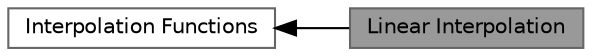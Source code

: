 digraph "Linear Interpolation"
{
 // LATEX_PDF_SIZE
  bgcolor="transparent";
  edge [fontname=Helvetica,fontsize=10,labelfontname=Helvetica,labelfontsize=10];
  node [fontname=Helvetica,fontsize=10,shape=box,height=0.2,width=0.4];
  rankdir=LR;
  Node1 [id="Node000001",label="Linear Interpolation",height=0.2,width=0.4,color="gray40", fillcolor="grey60", style="filled", fontcolor="black",tooltip=" "];
  Node2 [id="Node000002",label="Interpolation Functions",height=0.2,width=0.4,color="grey40", fillcolor="white", style="filled",URL="$group__group_interpolation.html",tooltip=" "];
  Node2->Node1 [shape=plaintext, dir="back", style="solid"];
}
